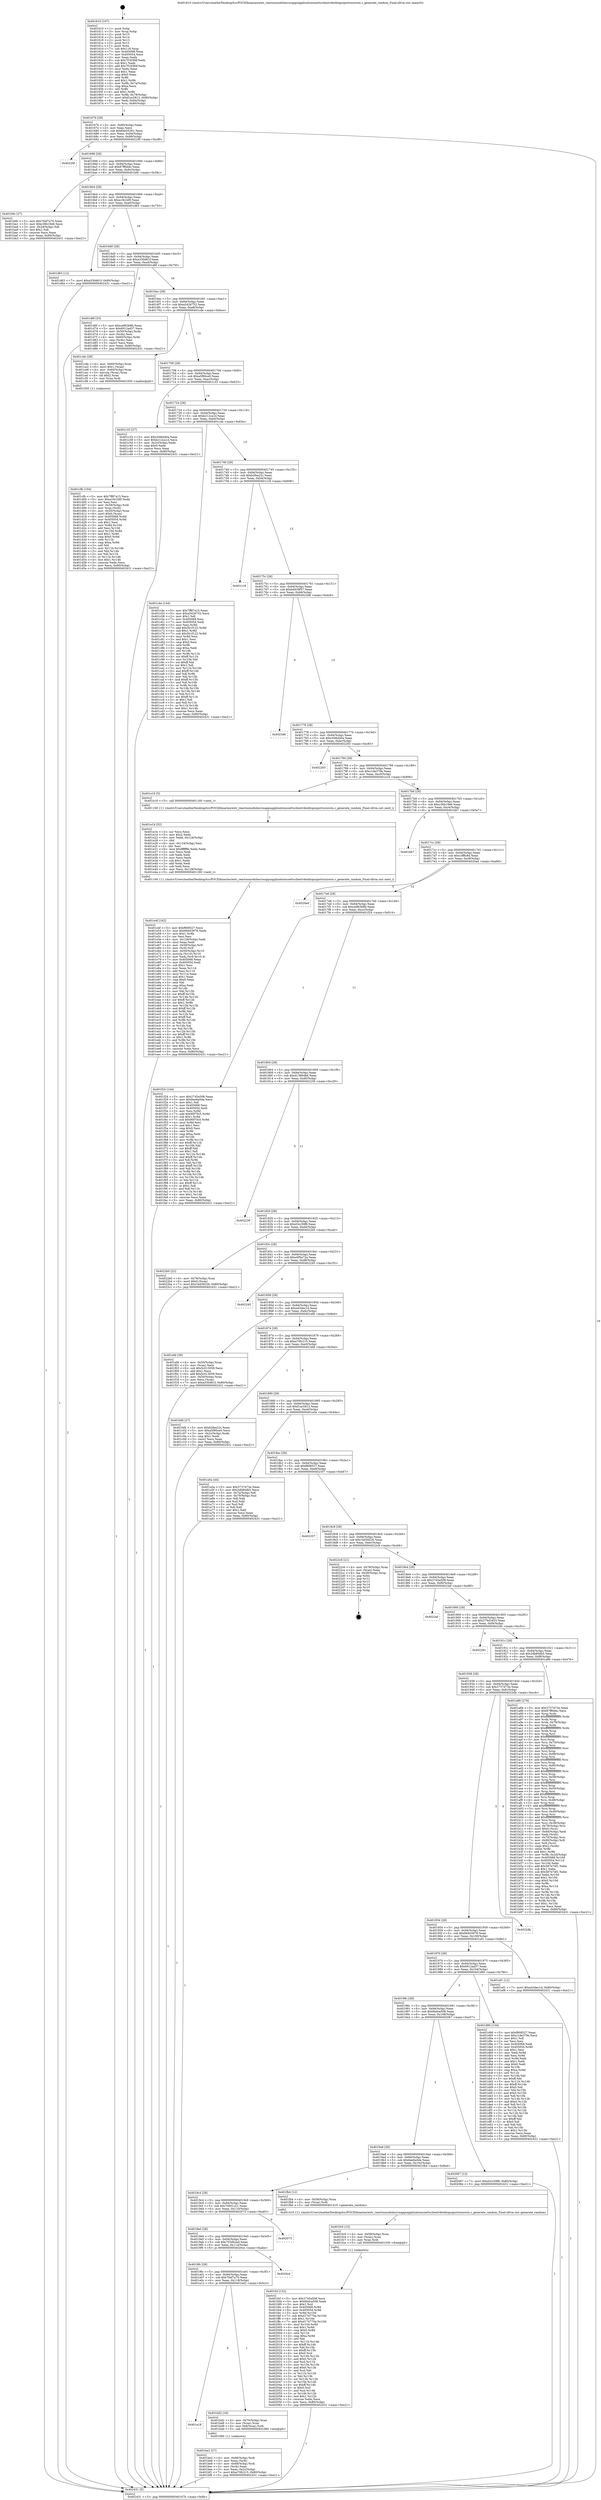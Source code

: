 digraph "0x401610" {
  label = "0x401610 (/mnt/c/Users/mathe/Desktop/tcc/POCII/binaries/extr_reactosmodulesrosappsapplicationsnettsclientrdesktopuiportsxxxwin.c_generate_random_Final-ollvm.out::main(0))"
  labelloc = "t"
  node[shape=record]

  Entry [label="",width=0.3,height=0.3,shape=circle,fillcolor=black,style=filled]
  "0x40167b" [label="{
     0x40167b [29]\l
     | [instrs]\l
     &nbsp;&nbsp;0x40167b \<+3\>: mov -0x80(%rbp),%eax\l
     &nbsp;&nbsp;0x40167e \<+2\>: mov %eax,%ecx\l
     &nbsp;&nbsp;0x401680 \<+6\>: sub $0x84e55261,%ecx\l
     &nbsp;&nbsp;0x401686 \<+6\>: mov %eax,-0x94(%rbp)\l
     &nbsp;&nbsp;0x40168c \<+6\>: mov %ecx,-0x98(%rbp)\l
     &nbsp;&nbsp;0x401692 \<+6\>: je 000000000040229f \<main+0xc8f\>\l
  }"]
  "0x40229f" [label="{
     0x40229f\l
  }", style=dashed]
  "0x401698" [label="{
     0x401698 [28]\l
     | [instrs]\l
     &nbsp;&nbsp;0x401698 \<+5\>: jmp 000000000040169d \<main+0x8d\>\l
     &nbsp;&nbsp;0x40169d \<+6\>: mov -0x94(%rbp),%eax\l
     &nbsp;&nbsp;0x4016a3 \<+5\>: sub $0x87ff0ddc,%eax\l
     &nbsp;&nbsp;0x4016a8 \<+6\>: mov %eax,-0x9c(%rbp)\l
     &nbsp;&nbsp;0x4016ae \<+6\>: je 0000000000401b9c \<main+0x58c\>\l
  }"]
  Exit [label="",width=0.3,height=0.3,shape=circle,fillcolor=black,style=filled,peripheries=2]
  "0x401b9c" [label="{
     0x401b9c [27]\l
     | [instrs]\l
     &nbsp;&nbsp;0x401b9c \<+5\>: mov $0x70ef7a70,%eax\l
     &nbsp;&nbsp;0x401ba1 \<+5\>: mov $0xc36b19e6,%ecx\l
     &nbsp;&nbsp;0x401ba6 \<+3\>: mov -0x2d(%rbp),%dl\l
     &nbsp;&nbsp;0x401ba9 \<+3\>: test $0x1,%dl\l
     &nbsp;&nbsp;0x401bac \<+3\>: cmovne %ecx,%eax\l
     &nbsp;&nbsp;0x401baf \<+3\>: mov %eax,-0x80(%rbp)\l
     &nbsp;&nbsp;0x401bb2 \<+5\>: jmp 0000000000402431 \<main+0xe21\>\l
  }"]
  "0x4016b4" [label="{
     0x4016b4 [28]\l
     | [instrs]\l
     &nbsp;&nbsp;0x4016b4 \<+5\>: jmp 00000000004016b9 \<main+0xa9\>\l
     &nbsp;&nbsp;0x4016b9 \<+6\>: mov -0x94(%rbp),%eax\l
     &nbsp;&nbsp;0x4016bf \<+5\>: sub $0xa1fe1bf0,%eax\l
     &nbsp;&nbsp;0x4016c4 \<+6\>: mov %eax,-0xa0(%rbp)\l
     &nbsp;&nbsp;0x4016ca \<+6\>: je 0000000000401d63 \<main+0x753\>\l
  }"]
  "0x401fcf" [label="{
     0x401fcf [152]\l
     | [instrs]\l
     &nbsp;&nbsp;0x401fcf \<+5\>: mov $0x2745a508,%ecx\l
     &nbsp;&nbsp;0x401fd4 \<+5\>: mov $0x6bdca508,%edx\l
     &nbsp;&nbsp;0x401fd9 \<+3\>: mov $0x1,%sil\l
     &nbsp;&nbsp;0x401fdc \<+8\>: mov 0x405068,%r8d\l
     &nbsp;&nbsp;0x401fe4 \<+8\>: mov 0x405054,%r9d\l
     &nbsp;&nbsp;0x401fec \<+3\>: mov %r8d,%r10d\l
     &nbsp;&nbsp;0x401fef \<+7\>: sub $0xd174770a,%r10d\l
     &nbsp;&nbsp;0x401ff6 \<+4\>: sub $0x1,%r10d\l
     &nbsp;&nbsp;0x401ffa \<+7\>: add $0xd174770a,%r10d\l
     &nbsp;&nbsp;0x402001 \<+4\>: imul %r10d,%r8d\l
     &nbsp;&nbsp;0x402005 \<+4\>: and $0x1,%r8d\l
     &nbsp;&nbsp;0x402009 \<+4\>: cmp $0x0,%r8d\l
     &nbsp;&nbsp;0x40200d \<+4\>: sete %r11b\l
     &nbsp;&nbsp;0x402011 \<+4\>: cmp $0xa,%r9d\l
     &nbsp;&nbsp;0x402015 \<+3\>: setl %bl\l
     &nbsp;&nbsp;0x402018 \<+3\>: mov %r11b,%r14b\l
     &nbsp;&nbsp;0x40201b \<+4\>: xor $0xff,%r14b\l
     &nbsp;&nbsp;0x40201f \<+3\>: mov %bl,%r15b\l
     &nbsp;&nbsp;0x402022 \<+4\>: xor $0xff,%r15b\l
     &nbsp;&nbsp;0x402026 \<+4\>: xor $0x0,%sil\l
     &nbsp;&nbsp;0x40202a \<+3\>: mov %r14b,%r12b\l
     &nbsp;&nbsp;0x40202d \<+4\>: and $0x0,%r12b\l
     &nbsp;&nbsp;0x402031 \<+3\>: and %sil,%r11b\l
     &nbsp;&nbsp;0x402034 \<+3\>: mov %r15b,%r13b\l
     &nbsp;&nbsp;0x402037 \<+4\>: and $0x0,%r13b\l
     &nbsp;&nbsp;0x40203b \<+3\>: and %sil,%bl\l
     &nbsp;&nbsp;0x40203e \<+3\>: or %r11b,%r12b\l
     &nbsp;&nbsp;0x402041 \<+3\>: or %bl,%r13b\l
     &nbsp;&nbsp;0x402044 \<+3\>: xor %r13b,%r12b\l
     &nbsp;&nbsp;0x402047 \<+3\>: or %r15b,%r14b\l
     &nbsp;&nbsp;0x40204a \<+4\>: xor $0xff,%r14b\l
     &nbsp;&nbsp;0x40204e \<+4\>: or $0x0,%sil\l
     &nbsp;&nbsp;0x402052 \<+3\>: and %sil,%r14b\l
     &nbsp;&nbsp;0x402055 \<+3\>: or %r14b,%r12b\l
     &nbsp;&nbsp;0x402058 \<+4\>: test $0x1,%r12b\l
     &nbsp;&nbsp;0x40205c \<+3\>: cmovne %edx,%ecx\l
     &nbsp;&nbsp;0x40205f \<+3\>: mov %ecx,-0x80(%rbp)\l
     &nbsp;&nbsp;0x402062 \<+5\>: jmp 0000000000402431 \<main+0xe21\>\l
  }"]
  "0x401d63" [label="{
     0x401d63 [12]\l
     | [instrs]\l
     &nbsp;&nbsp;0x401d63 \<+7\>: movl $0xa330d61f,-0x80(%rbp)\l
     &nbsp;&nbsp;0x401d6a \<+5\>: jmp 0000000000402431 \<main+0xe21\>\l
  }"]
  "0x4016d0" [label="{
     0x4016d0 [28]\l
     | [instrs]\l
     &nbsp;&nbsp;0x4016d0 \<+5\>: jmp 00000000004016d5 \<main+0xc5\>\l
     &nbsp;&nbsp;0x4016d5 \<+6\>: mov -0x94(%rbp),%eax\l
     &nbsp;&nbsp;0x4016db \<+5\>: sub $0xa330d61f,%eax\l
     &nbsp;&nbsp;0x4016e0 \<+6\>: mov %eax,-0xa4(%rbp)\l
     &nbsp;&nbsp;0x4016e6 \<+6\>: je 0000000000401d6f \<main+0x75f\>\l
  }"]
  "0x401fc0" [label="{
     0x401fc0 [15]\l
     | [instrs]\l
     &nbsp;&nbsp;0x401fc0 \<+4\>: mov -0x58(%rbp),%rax\l
     &nbsp;&nbsp;0x401fc4 \<+3\>: mov (%rax),%rax\l
     &nbsp;&nbsp;0x401fc7 \<+3\>: mov %rax,%rdi\l
     &nbsp;&nbsp;0x401fca \<+5\>: call 0000000000401030 \<free@plt\>\l
     | [calls]\l
     &nbsp;&nbsp;0x401030 \{1\} (unknown)\l
  }"]
  "0x401d6f" [label="{
     0x401d6f [33]\l
     | [instrs]\l
     &nbsp;&nbsp;0x401d6f \<+5\>: mov $0xce863b8b,%eax\l
     &nbsp;&nbsp;0x401d74 \<+5\>: mov $0x6912ad37,%ecx\l
     &nbsp;&nbsp;0x401d79 \<+4\>: mov -0x50(%rbp),%rdx\l
     &nbsp;&nbsp;0x401d7d \<+2\>: mov (%rdx),%esi\l
     &nbsp;&nbsp;0x401d7f \<+4\>: mov -0x60(%rbp),%rdx\l
     &nbsp;&nbsp;0x401d83 \<+2\>: cmp (%rdx),%esi\l
     &nbsp;&nbsp;0x401d85 \<+3\>: cmovl %ecx,%eax\l
     &nbsp;&nbsp;0x401d88 \<+3\>: mov %eax,-0x80(%rbp)\l
     &nbsp;&nbsp;0x401d8b \<+5\>: jmp 0000000000402431 \<main+0xe21\>\l
  }"]
  "0x4016ec" [label="{
     0x4016ec [28]\l
     | [instrs]\l
     &nbsp;&nbsp;0x4016ec \<+5\>: jmp 00000000004016f1 \<main+0xe1\>\l
     &nbsp;&nbsp;0x4016f1 \<+6\>: mov -0x94(%rbp),%eax\l
     &nbsp;&nbsp;0x4016f7 \<+5\>: sub $0xa5426752,%eax\l
     &nbsp;&nbsp;0x4016fc \<+6\>: mov %eax,-0xa8(%rbp)\l
     &nbsp;&nbsp;0x401702 \<+6\>: je 0000000000401cde \<main+0x6ce\>\l
  }"]
  "0x401e4f" [label="{
     0x401e4f [162]\l
     | [instrs]\l
     &nbsp;&nbsp;0x401e4f \<+5\>: mov $0xf808527,%ecx\l
     &nbsp;&nbsp;0x401e54 \<+5\>: mov $0x68403978,%edx\l
     &nbsp;&nbsp;0x401e59 \<+3\>: mov $0x1,%r8b\l
     &nbsp;&nbsp;0x401e5c \<+2\>: xor %esi,%esi\l
     &nbsp;&nbsp;0x401e5e \<+6\>: mov -0x128(%rbp),%edi\l
     &nbsp;&nbsp;0x401e64 \<+3\>: imul %eax,%edi\l
     &nbsp;&nbsp;0x401e67 \<+4\>: mov -0x58(%rbp),%r9\l
     &nbsp;&nbsp;0x401e6b \<+3\>: mov (%r9),%r9\l
     &nbsp;&nbsp;0x401e6e \<+4\>: mov -0x50(%rbp),%r10\l
     &nbsp;&nbsp;0x401e72 \<+3\>: movslq (%r10),%r10\l
     &nbsp;&nbsp;0x401e75 \<+4\>: mov %edi,(%r9,%r10,4)\l
     &nbsp;&nbsp;0x401e79 \<+7\>: mov 0x405068,%eax\l
     &nbsp;&nbsp;0x401e80 \<+7\>: mov 0x405054,%edi\l
     &nbsp;&nbsp;0x401e87 \<+3\>: sub $0x1,%esi\l
     &nbsp;&nbsp;0x401e8a \<+3\>: mov %eax,%r11d\l
     &nbsp;&nbsp;0x401e8d \<+3\>: add %esi,%r11d\l
     &nbsp;&nbsp;0x401e90 \<+4\>: imul %r11d,%eax\l
     &nbsp;&nbsp;0x401e94 \<+3\>: and $0x1,%eax\l
     &nbsp;&nbsp;0x401e97 \<+3\>: cmp $0x0,%eax\l
     &nbsp;&nbsp;0x401e9a \<+3\>: sete %bl\l
     &nbsp;&nbsp;0x401e9d \<+3\>: cmp $0xa,%edi\l
     &nbsp;&nbsp;0x401ea0 \<+4\>: setl %r14b\l
     &nbsp;&nbsp;0x401ea4 \<+3\>: mov %bl,%r15b\l
     &nbsp;&nbsp;0x401ea7 \<+4\>: xor $0xff,%r15b\l
     &nbsp;&nbsp;0x401eab \<+3\>: mov %r14b,%r12b\l
     &nbsp;&nbsp;0x401eae \<+4\>: xor $0xff,%r12b\l
     &nbsp;&nbsp;0x401eb2 \<+4\>: xor $0x1,%r8b\l
     &nbsp;&nbsp;0x401eb6 \<+3\>: mov %r15b,%r13b\l
     &nbsp;&nbsp;0x401eb9 \<+4\>: and $0xff,%r13b\l
     &nbsp;&nbsp;0x401ebd \<+3\>: and %r8b,%bl\l
     &nbsp;&nbsp;0x401ec0 \<+3\>: mov %r12b,%al\l
     &nbsp;&nbsp;0x401ec3 \<+2\>: and $0xff,%al\l
     &nbsp;&nbsp;0x401ec5 \<+3\>: and %r8b,%r14b\l
     &nbsp;&nbsp;0x401ec8 \<+3\>: or %bl,%r13b\l
     &nbsp;&nbsp;0x401ecb \<+3\>: or %r14b,%al\l
     &nbsp;&nbsp;0x401ece \<+3\>: xor %al,%r13b\l
     &nbsp;&nbsp;0x401ed1 \<+3\>: or %r12b,%r15b\l
     &nbsp;&nbsp;0x401ed4 \<+4\>: xor $0xff,%r15b\l
     &nbsp;&nbsp;0x401ed8 \<+4\>: or $0x1,%r8b\l
     &nbsp;&nbsp;0x401edc \<+3\>: and %r8b,%r15b\l
     &nbsp;&nbsp;0x401edf \<+3\>: or %r15b,%r13b\l
     &nbsp;&nbsp;0x401ee2 \<+4\>: test $0x1,%r13b\l
     &nbsp;&nbsp;0x401ee6 \<+3\>: cmovne %edx,%ecx\l
     &nbsp;&nbsp;0x401ee9 \<+3\>: mov %ecx,-0x80(%rbp)\l
     &nbsp;&nbsp;0x401eec \<+5\>: jmp 0000000000402431 \<main+0xe21\>\l
  }"]
  "0x401cde" [label="{
     0x401cde [29]\l
     | [instrs]\l
     &nbsp;&nbsp;0x401cde \<+4\>: mov -0x60(%rbp),%rax\l
     &nbsp;&nbsp;0x401ce2 \<+6\>: movl $0x1,(%rax)\l
     &nbsp;&nbsp;0x401ce8 \<+4\>: mov -0x60(%rbp),%rax\l
     &nbsp;&nbsp;0x401cec \<+3\>: movslq (%rax),%rax\l
     &nbsp;&nbsp;0x401cef \<+4\>: shl $0x2,%rax\l
     &nbsp;&nbsp;0x401cf3 \<+3\>: mov %rax,%rdi\l
     &nbsp;&nbsp;0x401cf6 \<+5\>: call 0000000000401050 \<malloc@plt\>\l
     | [calls]\l
     &nbsp;&nbsp;0x401050 \{1\} (unknown)\l
  }"]
  "0x401708" [label="{
     0x401708 [28]\l
     | [instrs]\l
     &nbsp;&nbsp;0x401708 \<+5\>: jmp 000000000040170d \<main+0xfd\>\l
     &nbsp;&nbsp;0x40170d \<+6\>: mov -0x94(%rbp),%eax\l
     &nbsp;&nbsp;0x401713 \<+5\>: sub $0xa5f90ce0,%eax\l
     &nbsp;&nbsp;0x401718 \<+6\>: mov %eax,-0xac(%rbp)\l
     &nbsp;&nbsp;0x40171e \<+6\>: je 0000000000401c33 \<main+0x623\>\l
  }"]
  "0x401e1b" [label="{
     0x401e1b [52]\l
     | [instrs]\l
     &nbsp;&nbsp;0x401e1b \<+2\>: xor %ecx,%ecx\l
     &nbsp;&nbsp;0x401e1d \<+5\>: mov $0x2,%edx\l
     &nbsp;&nbsp;0x401e22 \<+6\>: mov %edx,-0x124(%rbp)\l
     &nbsp;&nbsp;0x401e28 \<+1\>: cltd\l
     &nbsp;&nbsp;0x401e29 \<+6\>: mov -0x124(%rbp),%esi\l
     &nbsp;&nbsp;0x401e2f \<+2\>: idiv %esi\l
     &nbsp;&nbsp;0x401e31 \<+6\>: imul $0xfffffffe,%edx,%edx\l
     &nbsp;&nbsp;0x401e37 \<+2\>: mov %ecx,%edi\l
     &nbsp;&nbsp;0x401e39 \<+2\>: sub %edx,%edi\l
     &nbsp;&nbsp;0x401e3b \<+2\>: mov %ecx,%edx\l
     &nbsp;&nbsp;0x401e3d \<+3\>: sub $0x1,%edx\l
     &nbsp;&nbsp;0x401e40 \<+2\>: add %edx,%edi\l
     &nbsp;&nbsp;0x401e42 \<+2\>: sub %edi,%ecx\l
     &nbsp;&nbsp;0x401e44 \<+6\>: mov %ecx,-0x128(%rbp)\l
     &nbsp;&nbsp;0x401e4a \<+5\>: call 0000000000401160 \<next_i\>\l
     | [calls]\l
     &nbsp;&nbsp;0x401160 \{1\} (/mnt/c/Users/mathe/Desktop/tcc/POCII/binaries/extr_reactosmodulesrosappsapplicationsnettsclientrdesktopuiportsxxxwin.c_generate_random_Final-ollvm.out::next_i)\l
  }"]
  "0x401c33" [label="{
     0x401c33 [27]\l
     | [instrs]\l
     &nbsp;&nbsp;0x401c33 \<+5\>: mov $0xc046d40a,%eax\l
     &nbsp;&nbsp;0x401c38 \<+5\>: mov $0xb212ca1d,%ecx\l
     &nbsp;&nbsp;0x401c3d \<+3\>: mov -0x2c(%rbp),%edx\l
     &nbsp;&nbsp;0x401c40 \<+3\>: cmp $0x0,%edx\l
     &nbsp;&nbsp;0x401c43 \<+3\>: cmove %ecx,%eax\l
     &nbsp;&nbsp;0x401c46 \<+3\>: mov %eax,-0x80(%rbp)\l
     &nbsp;&nbsp;0x401c49 \<+5\>: jmp 0000000000402431 \<main+0xe21\>\l
  }"]
  "0x401724" [label="{
     0x401724 [28]\l
     | [instrs]\l
     &nbsp;&nbsp;0x401724 \<+5\>: jmp 0000000000401729 \<main+0x119\>\l
     &nbsp;&nbsp;0x401729 \<+6\>: mov -0x94(%rbp),%eax\l
     &nbsp;&nbsp;0x40172f \<+5\>: sub $0xb212ca1d,%eax\l
     &nbsp;&nbsp;0x401734 \<+6\>: mov %eax,-0xb0(%rbp)\l
     &nbsp;&nbsp;0x40173a \<+6\>: je 0000000000401c4e \<main+0x63e\>\l
  }"]
  "0x401cfb" [label="{
     0x401cfb [104]\l
     | [instrs]\l
     &nbsp;&nbsp;0x401cfb \<+5\>: mov $0x7ff87a15,%ecx\l
     &nbsp;&nbsp;0x401d00 \<+5\>: mov $0xa1fe1bf0,%edx\l
     &nbsp;&nbsp;0x401d05 \<+2\>: xor %esi,%esi\l
     &nbsp;&nbsp;0x401d07 \<+4\>: mov -0x58(%rbp),%rdi\l
     &nbsp;&nbsp;0x401d0b \<+3\>: mov %rax,(%rdi)\l
     &nbsp;&nbsp;0x401d0e \<+4\>: mov -0x50(%rbp),%rax\l
     &nbsp;&nbsp;0x401d12 \<+6\>: movl $0x0,(%rax)\l
     &nbsp;&nbsp;0x401d18 \<+8\>: mov 0x405068,%r8d\l
     &nbsp;&nbsp;0x401d20 \<+8\>: mov 0x405054,%r9d\l
     &nbsp;&nbsp;0x401d28 \<+3\>: sub $0x1,%esi\l
     &nbsp;&nbsp;0x401d2b \<+3\>: mov %r8d,%r10d\l
     &nbsp;&nbsp;0x401d2e \<+3\>: add %esi,%r10d\l
     &nbsp;&nbsp;0x401d31 \<+4\>: imul %r10d,%r8d\l
     &nbsp;&nbsp;0x401d35 \<+4\>: and $0x1,%r8d\l
     &nbsp;&nbsp;0x401d39 \<+4\>: cmp $0x0,%r8d\l
     &nbsp;&nbsp;0x401d3d \<+4\>: sete %r11b\l
     &nbsp;&nbsp;0x401d41 \<+4\>: cmp $0xa,%r9d\l
     &nbsp;&nbsp;0x401d45 \<+3\>: setl %bl\l
     &nbsp;&nbsp;0x401d48 \<+3\>: mov %r11b,%r14b\l
     &nbsp;&nbsp;0x401d4b \<+3\>: and %bl,%r14b\l
     &nbsp;&nbsp;0x401d4e \<+3\>: xor %bl,%r11b\l
     &nbsp;&nbsp;0x401d51 \<+3\>: or %r11b,%r14b\l
     &nbsp;&nbsp;0x401d54 \<+4\>: test $0x1,%r14b\l
     &nbsp;&nbsp;0x401d58 \<+3\>: cmovne %edx,%ecx\l
     &nbsp;&nbsp;0x401d5b \<+3\>: mov %ecx,-0x80(%rbp)\l
     &nbsp;&nbsp;0x401d5e \<+5\>: jmp 0000000000402431 \<main+0xe21\>\l
  }"]
  "0x401c4e" [label="{
     0x401c4e [144]\l
     | [instrs]\l
     &nbsp;&nbsp;0x401c4e \<+5\>: mov $0x7ff87a15,%eax\l
     &nbsp;&nbsp;0x401c53 \<+5\>: mov $0xa5426752,%ecx\l
     &nbsp;&nbsp;0x401c58 \<+2\>: mov $0x1,%dl\l
     &nbsp;&nbsp;0x401c5a \<+7\>: mov 0x405068,%esi\l
     &nbsp;&nbsp;0x401c61 \<+7\>: mov 0x405054,%edi\l
     &nbsp;&nbsp;0x401c68 \<+3\>: mov %esi,%r8d\l
     &nbsp;&nbsp;0x401c6b \<+7\>: add $0x5b1f122,%r8d\l
     &nbsp;&nbsp;0x401c72 \<+4\>: sub $0x1,%r8d\l
     &nbsp;&nbsp;0x401c76 \<+7\>: sub $0x5b1f122,%r8d\l
     &nbsp;&nbsp;0x401c7d \<+4\>: imul %r8d,%esi\l
     &nbsp;&nbsp;0x401c81 \<+3\>: and $0x1,%esi\l
     &nbsp;&nbsp;0x401c84 \<+3\>: cmp $0x0,%esi\l
     &nbsp;&nbsp;0x401c87 \<+4\>: sete %r9b\l
     &nbsp;&nbsp;0x401c8b \<+3\>: cmp $0xa,%edi\l
     &nbsp;&nbsp;0x401c8e \<+4\>: setl %r10b\l
     &nbsp;&nbsp;0x401c92 \<+3\>: mov %r9b,%r11b\l
     &nbsp;&nbsp;0x401c95 \<+4\>: xor $0xff,%r11b\l
     &nbsp;&nbsp;0x401c99 \<+3\>: mov %r10b,%bl\l
     &nbsp;&nbsp;0x401c9c \<+3\>: xor $0xff,%bl\l
     &nbsp;&nbsp;0x401c9f \<+3\>: xor $0x1,%dl\l
     &nbsp;&nbsp;0x401ca2 \<+3\>: mov %r11b,%r14b\l
     &nbsp;&nbsp;0x401ca5 \<+4\>: and $0xff,%r14b\l
     &nbsp;&nbsp;0x401ca9 \<+3\>: and %dl,%r9b\l
     &nbsp;&nbsp;0x401cac \<+3\>: mov %bl,%r15b\l
     &nbsp;&nbsp;0x401caf \<+4\>: and $0xff,%r15b\l
     &nbsp;&nbsp;0x401cb3 \<+3\>: and %dl,%r10b\l
     &nbsp;&nbsp;0x401cb6 \<+3\>: or %r9b,%r14b\l
     &nbsp;&nbsp;0x401cb9 \<+3\>: or %r10b,%r15b\l
     &nbsp;&nbsp;0x401cbc \<+3\>: xor %r15b,%r14b\l
     &nbsp;&nbsp;0x401cbf \<+3\>: or %bl,%r11b\l
     &nbsp;&nbsp;0x401cc2 \<+4\>: xor $0xff,%r11b\l
     &nbsp;&nbsp;0x401cc6 \<+3\>: or $0x1,%dl\l
     &nbsp;&nbsp;0x401cc9 \<+3\>: and %dl,%r11b\l
     &nbsp;&nbsp;0x401ccc \<+3\>: or %r11b,%r14b\l
     &nbsp;&nbsp;0x401ccf \<+4\>: test $0x1,%r14b\l
     &nbsp;&nbsp;0x401cd3 \<+3\>: cmovne %ecx,%eax\l
     &nbsp;&nbsp;0x401cd6 \<+3\>: mov %eax,-0x80(%rbp)\l
     &nbsp;&nbsp;0x401cd9 \<+5\>: jmp 0000000000402431 \<main+0xe21\>\l
  }"]
  "0x401740" [label="{
     0x401740 [28]\l
     | [instrs]\l
     &nbsp;&nbsp;0x401740 \<+5\>: jmp 0000000000401745 \<main+0x135\>\l
     &nbsp;&nbsp;0x401745 \<+6\>: mov -0x94(%rbp),%eax\l
     &nbsp;&nbsp;0x40174b \<+5\>: sub $0xb2fea22c,%eax\l
     &nbsp;&nbsp;0x401750 \<+6\>: mov %eax,-0xb4(%rbp)\l
     &nbsp;&nbsp;0x401756 \<+6\>: je 0000000000401c18 \<main+0x608\>\l
  }"]
  "0x401be2" [label="{
     0x401be2 [27]\l
     | [instrs]\l
     &nbsp;&nbsp;0x401be2 \<+4\>: mov -0x68(%rbp),%rdi\l
     &nbsp;&nbsp;0x401be6 \<+2\>: mov %eax,(%rdi)\l
     &nbsp;&nbsp;0x401be8 \<+4\>: mov -0x68(%rbp),%rdi\l
     &nbsp;&nbsp;0x401bec \<+2\>: mov (%rdi),%eax\l
     &nbsp;&nbsp;0x401bee \<+3\>: mov %eax,-0x2c(%rbp)\l
     &nbsp;&nbsp;0x401bf1 \<+7\>: movl $0xe70fc215,-0x80(%rbp)\l
     &nbsp;&nbsp;0x401bf8 \<+5\>: jmp 0000000000402431 \<main+0xe21\>\l
  }"]
  "0x401c18" [label="{
     0x401c18\l
  }", style=dashed]
  "0x40175c" [label="{
     0x40175c [28]\l
     | [instrs]\l
     &nbsp;&nbsp;0x40175c \<+5\>: jmp 0000000000401761 \<main+0x151\>\l
     &nbsp;&nbsp;0x401761 \<+6\>: mov -0x94(%rbp),%eax\l
     &nbsp;&nbsp;0x401767 \<+5\>: sub $0xbd439f57,%eax\l
     &nbsp;&nbsp;0x40176c \<+6\>: mov %eax,-0xb8(%rbp)\l
     &nbsp;&nbsp;0x401772 \<+6\>: je 00000000004023d6 \<main+0xdc6\>\l
  }"]
  "0x401a18" [label="{
     0x401a18\l
  }", style=dashed]
  "0x4023d6" [label="{
     0x4023d6\l
  }", style=dashed]
  "0x401778" [label="{
     0x401778 [28]\l
     | [instrs]\l
     &nbsp;&nbsp;0x401778 \<+5\>: jmp 000000000040177d \<main+0x16d\>\l
     &nbsp;&nbsp;0x40177d \<+6\>: mov -0x94(%rbp),%eax\l
     &nbsp;&nbsp;0x401783 \<+5\>: sub $0xc046d40a,%eax\l
     &nbsp;&nbsp;0x401788 \<+6\>: mov %eax,-0xbc(%rbp)\l
     &nbsp;&nbsp;0x40178e \<+6\>: je 0000000000402293 \<main+0xc83\>\l
  }"]
  "0x401bd2" [label="{
     0x401bd2 [16]\l
     | [instrs]\l
     &nbsp;&nbsp;0x401bd2 \<+4\>: mov -0x70(%rbp),%rax\l
     &nbsp;&nbsp;0x401bd6 \<+3\>: mov (%rax),%rax\l
     &nbsp;&nbsp;0x401bd9 \<+4\>: mov 0x8(%rax),%rdi\l
     &nbsp;&nbsp;0x401bdd \<+5\>: call 0000000000401060 \<atoi@plt\>\l
     | [calls]\l
     &nbsp;&nbsp;0x401060 \{1\} (unknown)\l
  }"]
  "0x402293" [label="{
     0x402293\l
  }", style=dashed]
  "0x401794" [label="{
     0x401794 [28]\l
     | [instrs]\l
     &nbsp;&nbsp;0x401794 \<+5\>: jmp 0000000000401799 \<main+0x189\>\l
     &nbsp;&nbsp;0x401799 \<+6\>: mov -0x94(%rbp),%eax\l
     &nbsp;&nbsp;0x40179f \<+5\>: sub $0xc1de379e,%eax\l
     &nbsp;&nbsp;0x4017a4 \<+6\>: mov %eax,-0xc0(%rbp)\l
     &nbsp;&nbsp;0x4017aa \<+6\>: je 0000000000401e16 \<main+0x806\>\l
  }"]
  "0x4019fc" [label="{
     0x4019fc [28]\l
     | [instrs]\l
     &nbsp;&nbsp;0x4019fc \<+5\>: jmp 0000000000401a01 \<main+0x3f1\>\l
     &nbsp;&nbsp;0x401a01 \<+6\>: mov -0x94(%rbp),%eax\l
     &nbsp;&nbsp;0x401a07 \<+5\>: sub $0x70ef7a70,%eax\l
     &nbsp;&nbsp;0x401a0c \<+6\>: mov %eax,-0x118(%rbp)\l
     &nbsp;&nbsp;0x401a12 \<+6\>: je 0000000000401bd2 \<main+0x5c2\>\l
  }"]
  "0x401e16" [label="{
     0x401e16 [5]\l
     | [instrs]\l
     &nbsp;&nbsp;0x401e16 \<+5\>: call 0000000000401160 \<next_i\>\l
     | [calls]\l
     &nbsp;&nbsp;0x401160 \{1\} (/mnt/c/Users/mathe/Desktop/tcc/POCII/binaries/extr_reactosmodulesrosappsapplicationsnettsclientrdesktopuiportsxxxwin.c_generate_random_Final-ollvm.out::next_i)\l
  }"]
  "0x4017b0" [label="{
     0x4017b0 [28]\l
     | [instrs]\l
     &nbsp;&nbsp;0x4017b0 \<+5\>: jmp 00000000004017b5 \<main+0x1a5\>\l
     &nbsp;&nbsp;0x4017b5 \<+6\>: mov -0x94(%rbp),%eax\l
     &nbsp;&nbsp;0x4017bb \<+5\>: sub $0xc36b19e6,%eax\l
     &nbsp;&nbsp;0x4017c0 \<+6\>: mov %eax,-0xc4(%rbp)\l
     &nbsp;&nbsp;0x4017c6 \<+6\>: je 0000000000401bb7 \<main+0x5a7\>\l
  }"]
  "0x4020ce" [label="{
     0x4020ce\l
  }", style=dashed]
  "0x401bb7" [label="{
     0x401bb7\l
  }", style=dashed]
  "0x4017cc" [label="{
     0x4017cc [28]\l
     | [instrs]\l
     &nbsp;&nbsp;0x4017cc \<+5\>: jmp 00000000004017d1 \<main+0x1c1\>\l
     &nbsp;&nbsp;0x4017d1 \<+6\>: mov -0x94(%rbp),%eax\l
     &nbsp;&nbsp;0x4017d7 \<+5\>: sub $0xc3fffc8d,%eax\l
     &nbsp;&nbsp;0x4017dc \<+6\>: mov %eax,-0xc8(%rbp)\l
     &nbsp;&nbsp;0x4017e2 \<+6\>: je 00000000004020ad \<main+0xa9d\>\l
  }"]
  "0x4019e0" [label="{
     0x4019e0 [28]\l
     | [instrs]\l
     &nbsp;&nbsp;0x4019e0 \<+5\>: jmp 00000000004019e5 \<main+0x3d5\>\l
     &nbsp;&nbsp;0x4019e5 \<+6\>: mov -0x94(%rbp),%eax\l
     &nbsp;&nbsp;0x4019eb \<+5\>: sub $0x703db2ad,%eax\l
     &nbsp;&nbsp;0x4019f0 \<+6\>: mov %eax,-0x114(%rbp)\l
     &nbsp;&nbsp;0x4019f6 \<+6\>: je 00000000004020ce \<main+0xabe\>\l
  }"]
  "0x4020ad" [label="{
     0x4020ad\l
  }", style=dashed]
  "0x4017e8" [label="{
     0x4017e8 [28]\l
     | [instrs]\l
     &nbsp;&nbsp;0x4017e8 \<+5\>: jmp 00000000004017ed \<main+0x1dd\>\l
     &nbsp;&nbsp;0x4017ed \<+6\>: mov -0x94(%rbp),%eax\l
     &nbsp;&nbsp;0x4017f3 \<+5\>: sub $0xce863b8b,%eax\l
     &nbsp;&nbsp;0x4017f8 \<+6\>: mov %eax,-0xcc(%rbp)\l
     &nbsp;&nbsp;0x4017fe \<+6\>: je 0000000000401f24 \<main+0x914\>\l
  }"]
  "0x402073" [label="{
     0x402073\l
  }", style=dashed]
  "0x401f24" [label="{
     0x401f24 [144]\l
     | [instrs]\l
     &nbsp;&nbsp;0x401f24 \<+5\>: mov $0x2745a508,%eax\l
     &nbsp;&nbsp;0x401f29 \<+5\>: mov $0x6ee6a0de,%ecx\l
     &nbsp;&nbsp;0x401f2e \<+2\>: mov $0x1,%dl\l
     &nbsp;&nbsp;0x401f30 \<+7\>: mov 0x405068,%esi\l
     &nbsp;&nbsp;0x401f37 \<+7\>: mov 0x405054,%edi\l
     &nbsp;&nbsp;0x401f3e \<+3\>: mov %esi,%r8d\l
     &nbsp;&nbsp;0x401f41 \<+7\>: add $0x90f70c5,%r8d\l
     &nbsp;&nbsp;0x401f48 \<+4\>: sub $0x1,%r8d\l
     &nbsp;&nbsp;0x401f4c \<+7\>: sub $0x90f70c5,%r8d\l
     &nbsp;&nbsp;0x401f53 \<+4\>: imul %r8d,%esi\l
     &nbsp;&nbsp;0x401f57 \<+3\>: and $0x1,%esi\l
     &nbsp;&nbsp;0x401f5a \<+3\>: cmp $0x0,%esi\l
     &nbsp;&nbsp;0x401f5d \<+4\>: sete %r9b\l
     &nbsp;&nbsp;0x401f61 \<+3\>: cmp $0xa,%edi\l
     &nbsp;&nbsp;0x401f64 \<+4\>: setl %r10b\l
     &nbsp;&nbsp;0x401f68 \<+3\>: mov %r9b,%r11b\l
     &nbsp;&nbsp;0x401f6b \<+4\>: xor $0xff,%r11b\l
     &nbsp;&nbsp;0x401f6f \<+3\>: mov %r10b,%bl\l
     &nbsp;&nbsp;0x401f72 \<+3\>: xor $0xff,%bl\l
     &nbsp;&nbsp;0x401f75 \<+3\>: xor $0x1,%dl\l
     &nbsp;&nbsp;0x401f78 \<+3\>: mov %r11b,%r14b\l
     &nbsp;&nbsp;0x401f7b \<+4\>: and $0xff,%r14b\l
     &nbsp;&nbsp;0x401f7f \<+3\>: and %dl,%r9b\l
     &nbsp;&nbsp;0x401f82 \<+3\>: mov %bl,%r15b\l
     &nbsp;&nbsp;0x401f85 \<+4\>: and $0xff,%r15b\l
     &nbsp;&nbsp;0x401f89 \<+3\>: and %dl,%r10b\l
     &nbsp;&nbsp;0x401f8c \<+3\>: or %r9b,%r14b\l
     &nbsp;&nbsp;0x401f8f \<+3\>: or %r10b,%r15b\l
     &nbsp;&nbsp;0x401f92 \<+3\>: xor %r15b,%r14b\l
     &nbsp;&nbsp;0x401f95 \<+3\>: or %bl,%r11b\l
     &nbsp;&nbsp;0x401f98 \<+4\>: xor $0xff,%r11b\l
     &nbsp;&nbsp;0x401f9c \<+3\>: or $0x1,%dl\l
     &nbsp;&nbsp;0x401f9f \<+3\>: and %dl,%r11b\l
     &nbsp;&nbsp;0x401fa2 \<+3\>: or %r11b,%r14b\l
     &nbsp;&nbsp;0x401fa5 \<+4\>: test $0x1,%r14b\l
     &nbsp;&nbsp;0x401fa9 \<+3\>: cmovne %ecx,%eax\l
     &nbsp;&nbsp;0x401fac \<+3\>: mov %eax,-0x80(%rbp)\l
     &nbsp;&nbsp;0x401faf \<+5\>: jmp 0000000000402431 \<main+0xe21\>\l
  }"]
  "0x401804" [label="{
     0x401804 [28]\l
     | [instrs]\l
     &nbsp;&nbsp;0x401804 \<+5\>: jmp 0000000000401809 \<main+0x1f9\>\l
     &nbsp;&nbsp;0x401809 \<+6\>: mov -0x94(%rbp),%eax\l
     &nbsp;&nbsp;0x40180f \<+5\>: sub $0xd138648d,%eax\l
     &nbsp;&nbsp;0x401814 \<+6\>: mov %eax,-0xd0(%rbp)\l
     &nbsp;&nbsp;0x40181a \<+6\>: je 0000000000402239 \<main+0xc29\>\l
  }"]
  "0x4019c4" [label="{
     0x4019c4 [28]\l
     | [instrs]\l
     &nbsp;&nbsp;0x4019c4 \<+5\>: jmp 00000000004019c9 \<main+0x3b9\>\l
     &nbsp;&nbsp;0x4019c9 \<+6\>: mov -0x94(%rbp),%eax\l
     &nbsp;&nbsp;0x4019cf \<+5\>: sub $0x70001c21,%eax\l
     &nbsp;&nbsp;0x4019d4 \<+6\>: mov %eax,-0x110(%rbp)\l
     &nbsp;&nbsp;0x4019da \<+6\>: je 0000000000402073 \<main+0xa63\>\l
  }"]
  "0x402239" [label="{
     0x402239\l
  }", style=dashed]
  "0x401820" [label="{
     0x401820 [28]\l
     | [instrs]\l
     &nbsp;&nbsp;0x401820 \<+5\>: jmp 0000000000401825 \<main+0x215\>\l
     &nbsp;&nbsp;0x401825 \<+6\>: mov -0x94(%rbp),%eax\l
     &nbsp;&nbsp;0x40182b \<+5\>: sub $0xd3cc59f8,%eax\l
     &nbsp;&nbsp;0x401830 \<+6\>: mov %eax,-0xd4(%rbp)\l
     &nbsp;&nbsp;0x401836 \<+6\>: je 00000000004022b0 \<main+0xca0\>\l
  }"]
  "0x401fb4" [label="{
     0x401fb4 [12]\l
     | [instrs]\l
     &nbsp;&nbsp;0x401fb4 \<+4\>: mov -0x58(%rbp),%rax\l
     &nbsp;&nbsp;0x401fb8 \<+3\>: mov (%rax),%rdi\l
     &nbsp;&nbsp;0x401fbb \<+5\>: call 0000000000401410 \<generate_random\>\l
     | [calls]\l
     &nbsp;&nbsp;0x401410 \{1\} (/mnt/c/Users/mathe/Desktop/tcc/POCII/binaries/extr_reactosmodulesrosappsapplicationsnettsclientrdesktopuiportsxxxwin.c_generate_random_Final-ollvm.out::generate_random)\l
  }"]
  "0x4022b0" [label="{
     0x4022b0 [22]\l
     | [instrs]\l
     &nbsp;&nbsp;0x4022b0 \<+4\>: mov -0x78(%rbp),%rax\l
     &nbsp;&nbsp;0x4022b4 \<+6\>: movl $0x0,(%rax)\l
     &nbsp;&nbsp;0x4022ba \<+7\>: movl $0x1bd39226,-0x80(%rbp)\l
     &nbsp;&nbsp;0x4022c1 \<+5\>: jmp 0000000000402431 \<main+0xe21\>\l
  }"]
  "0x40183c" [label="{
     0x40183c [28]\l
     | [instrs]\l
     &nbsp;&nbsp;0x40183c \<+5\>: jmp 0000000000401841 \<main+0x231\>\l
     &nbsp;&nbsp;0x401841 \<+6\>: mov -0x94(%rbp),%eax\l
     &nbsp;&nbsp;0x401847 \<+5\>: sub $0xe0f5a72a,%eax\l
     &nbsp;&nbsp;0x40184c \<+6\>: mov %eax,-0xd8(%rbp)\l
     &nbsp;&nbsp;0x401852 \<+6\>: je 0000000000402245 \<main+0xc35\>\l
  }"]
  "0x4019a8" [label="{
     0x4019a8 [28]\l
     | [instrs]\l
     &nbsp;&nbsp;0x4019a8 \<+5\>: jmp 00000000004019ad \<main+0x39d\>\l
     &nbsp;&nbsp;0x4019ad \<+6\>: mov -0x94(%rbp),%eax\l
     &nbsp;&nbsp;0x4019b3 \<+5\>: sub $0x6ee6a0de,%eax\l
     &nbsp;&nbsp;0x4019b8 \<+6\>: mov %eax,-0x10c(%rbp)\l
     &nbsp;&nbsp;0x4019be \<+6\>: je 0000000000401fb4 \<main+0x9a4\>\l
  }"]
  "0x402245" [label="{
     0x402245\l
  }", style=dashed]
  "0x401858" [label="{
     0x401858 [28]\l
     | [instrs]\l
     &nbsp;&nbsp;0x401858 \<+5\>: jmp 000000000040185d \<main+0x24d\>\l
     &nbsp;&nbsp;0x40185d \<+6\>: mov -0x94(%rbp),%eax\l
     &nbsp;&nbsp;0x401863 \<+5\>: sub $0xe43dec1d,%eax\l
     &nbsp;&nbsp;0x401868 \<+6\>: mov %eax,-0xdc(%rbp)\l
     &nbsp;&nbsp;0x40186e \<+6\>: je 0000000000401efd \<main+0x8ed\>\l
  }"]
  "0x402067" [label="{
     0x402067 [12]\l
     | [instrs]\l
     &nbsp;&nbsp;0x402067 \<+7\>: movl $0xd3cc59f8,-0x80(%rbp)\l
     &nbsp;&nbsp;0x40206e \<+5\>: jmp 0000000000402431 \<main+0xe21\>\l
  }"]
  "0x401efd" [label="{
     0x401efd [39]\l
     | [instrs]\l
     &nbsp;&nbsp;0x401efd \<+4\>: mov -0x50(%rbp),%rax\l
     &nbsp;&nbsp;0x401f01 \<+2\>: mov (%rax),%ecx\l
     &nbsp;&nbsp;0x401f03 \<+6\>: sub $0x5c013059,%ecx\l
     &nbsp;&nbsp;0x401f09 \<+3\>: add $0x1,%ecx\l
     &nbsp;&nbsp;0x401f0c \<+6\>: add $0x5c013059,%ecx\l
     &nbsp;&nbsp;0x401f12 \<+4\>: mov -0x50(%rbp),%rax\l
     &nbsp;&nbsp;0x401f16 \<+2\>: mov %ecx,(%rax)\l
     &nbsp;&nbsp;0x401f18 \<+7\>: movl $0xa330d61f,-0x80(%rbp)\l
     &nbsp;&nbsp;0x401f1f \<+5\>: jmp 0000000000402431 \<main+0xe21\>\l
  }"]
  "0x401874" [label="{
     0x401874 [28]\l
     | [instrs]\l
     &nbsp;&nbsp;0x401874 \<+5\>: jmp 0000000000401879 \<main+0x269\>\l
     &nbsp;&nbsp;0x401879 \<+6\>: mov -0x94(%rbp),%eax\l
     &nbsp;&nbsp;0x40187f \<+5\>: sub $0xe70fc215,%eax\l
     &nbsp;&nbsp;0x401884 \<+6\>: mov %eax,-0xe0(%rbp)\l
     &nbsp;&nbsp;0x40188a \<+6\>: je 0000000000401bfd \<main+0x5ed\>\l
  }"]
  "0x40198c" [label="{
     0x40198c [28]\l
     | [instrs]\l
     &nbsp;&nbsp;0x40198c \<+5\>: jmp 0000000000401991 \<main+0x381\>\l
     &nbsp;&nbsp;0x401991 \<+6\>: mov -0x94(%rbp),%eax\l
     &nbsp;&nbsp;0x401997 \<+5\>: sub $0x6bdca508,%eax\l
     &nbsp;&nbsp;0x40199c \<+6\>: mov %eax,-0x108(%rbp)\l
     &nbsp;&nbsp;0x4019a2 \<+6\>: je 0000000000402067 \<main+0xa57\>\l
  }"]
  "0x401bfd" [label="{
     0x401bfd [27]\l
     | [instrs]\l
     &nbsp;&nbsp;0x401bfd \<+5\>: mov $0xb2fea22c,%eax\l
     &nbsp;&nbsp;0x401c02 \<+5\>: mov $0xa5f90ce0,%ecx\l
     &nbsp;&nbsp;0x401c07 \<+3\>: mov -0x2c(%rbp),%edx\l
     &nbsp;&nbsp;0x401c0a \<+3\>: cmp $0x1,%edx\l
     &nbsp;&nbsp;0x401c0d \<+3\>: cmovl %ecx,%eax\l
     &nbsp;&nbsp;0x401c10 \<+3\>: mov %eax,-0x80(%rbp)\l
     &nbsp;&nbsp;0x401c13 \<+5\>: jmp 0000000000402431 \<main+0xe21\>\l
  }"]
  "0x401890" [label="{
     0x401890 [28]\l
     | [instrs]\l
     &nbsp;&nbsp;0x401890 \<+5\>: jmp 0000000000401895 \<main+0x285\>\l
     &nbsp;&nbsp;0x401895 \<+6\>: mov -0x94(%rbp),%eax\l
     &nbsp;&nbsp;0x40189b \<+5\>: sub $0xf1ac5812,%eax\l
     &nbsp;&nbsp;0x4018a0 \<+6\>: mov %eax,-0xe4(%rbp)\l
     &nbsp;&nbsp;0x4018a6 \<+6\>: je 0000000000401a5a \<main+0x44a\>\l
  }"]
  "0x401d90" [label="{
     0x401d90 [134]\l
     | [instrs]\l
     &nbsp;&nbsp;0x401d90 \<+5\>: mov $0xf808527,%eax\l
     &nbsp;&nbsp;0x401d95 \<+5\>: mov $0xc1de379e,%ecx\l
     &nbsp;&nbsp;0x401d9a \<+2\>: mov $0x1,%dl\l
     &nbsp;&nbsp;0x401d9c \<+2\>: xor %esi,%esi\l
     &nbsp;&nbsp;0x401d9e \<+7\>: mov 0x405068,%edi\l
     &nbsp;&nbsp;0x401da5 \<+8\>: mov 0x405054,%r8d\l
     &nbsp;&nbsp;0x401dad \<+3\>: sub $0x1,%esi\l
     &nbsp;&nbsp;0x401db0 \<+3\>: mov %edi,%r9d\l
     &nbsp;&nbsp;0x401db3 \<+3\>: add %esi,%r9d\l
     &nbsp;&nbsp;0x401db6 \<+4\>: imul %r9d,%edi\l
     &nbsp;&nbsp;0x401dba \<+3\>: and $0x1,%edi\l
     &nbsp;&nbsp;0x401dbd \<+3\>: cmp $0x0,%edi\l
     &nbsp;&nbsp;0x401dc0 \<+4\>: sete %r10b\l
     &nbsp;&nbsp;0x401dc4 \<+4\>: cmp $0xa,%r8d\l
     &nbsp;&nbsp;0x401dc8 \<+4\>: setl %r11b\l
     &nbsp;&nbsp;0x401dcc \<+3\>: mov %r10b,%bl\l
     &nbsp;&nbsp;0x401dcf \<+3\>: xor $0xff,%bl\l
     &nbsp;&nbsp;0x401dd2 \<+3\>: mov %r11b,%r14b\l
     &nbsp;&nbsp;0x401dd5 \<+4\>: xor $0xff,%r14b\l
     &nbsp;&nbsp;0x401dd9 \<+3\>: xor $0x0,%dl\l
     &nbsp;&nbsp;0x401ddc \<+3\>: mov %bl,%r15b\l
     &nbsp;&nbsp;0x401ddf \<+4\>: and $0x0,%r15b\l
     &nbsp;&nbsp;0x401de3 \<+3\>: and %dl,%r10b\l
     &nbsp;&nbsp;0x401de6 \<+3\>: mov %r14b,%r12b\l
     &nbsp;&nbsp;0x401de9 \<+4\>: and $0x0,%r12b\l
     &nbsp;&nbsp;0x401ded \<+3\>: and %dl,%r11b\l
     &nbsp;&nbsp;0x401df0 \<+3\>: or %r10b,%r15b\l
     &nbsp;&nbsp;0x401df3 \<+3\>: or %r11b,%r12b\l
     &nbsp;&nbsp;0x401df6 \<+3\>: xor %r12b,%r15b\l
     &nbsp;&nbsp;0x401df9 \<+3\>: or %r14b,%bl\l
     &nbsp;&nbsp;0x401dfc \<+3\>: xor $0xff,%bl\l
     &nbsp;&nbsp;0x401dff \<+3\>: or $0x0,%dl\l
     &nbsp;&nbsp;0x401e02 \<+2\>: and %dl,%bl\l
     &nbsp;&nbsp;0x401e04 \<+3\>: or %bl,%r15b\l
     &nbsp;&nbsp;0x401e07 \<+4\>: test $0x1,%r15b\l
     &nbsp;&nbsp;0x401e0b \<+3\>: cmovne %ecx,%eax\l
     &nbsp;&nbsp;0x401e0e \<+3\>: mov %eax,-0x80(%rbp)\l
     &nbsp;&nbsp;0x401e11 \<+5\>: jmp 0000000000402431 \<main+0xe21\>\l
  }"]
  "0x401a5a" [label="{
     0x401a5a [44]\l
     | [instrs]\l
     &nbsp;&nbsp;0x401a5a \<+5\>: mov $0x3737d73e,%eax\l
     &nbsp;&nbsp;0x401a5f \<+5\>: mov $0x2db80db5,%ecx\l
     &nbsp;&nbsp;0x401a64 \<+3\>: mov -0x7a(%rbp),%dl\l
     &nbsp;&nbsp;0x401a67 \<+4\>: mov -0x79(%rbp),%sil\l
     &nbsp;&nbsp;0x401a6b \<+3\>: mov %dl,%dil\l
     &nbsp;&nbsp;0x401a6e \<+3\>: and %sil,%dil\l
     &nbsp;&nbsp;0x401a71 \<+3\>: xor %sil,%dl\l
     &nbsp;&nbsp;0x401a74 \<+3\>: or %dl,%dil\l
     &nbsp;&nbsp;0x401a77 \<+4\>: test $0x1,%dil\l
     &nbsp;&nbsp;0x401a7b \<+3\>: cmovne %ecx,%eax\l
     &nbsp;&nbsp;0x401a7e \<+3\>: mov %eax,-0x80(%rbp)\l
     &nbsp;&nbsp;0x401a81 \<+5\>: jmp 0000000000402431 \<main+0xe21\>\l
  }"]
  "0x4018ac" [label="{
     0x4018ac [28]\l
     | [instrs]\l
     &nbsp;&nbsp;0x4018ac \<+5\>: jmp 00000000004018b1 \<main+0x2a1\>\l
     &nbsp;&nbsp;0x4018b1 \<+6\>: mov -0x94(%rbp),%eax\l
     &nbsp;&nbsp;0x4018b7 \<+5\>: sub $0xf808527,%eax\l
     &nbsp;&nbsp;0x4018bc \<+6\>: mov %eax,-0xe8(%rbp)\l
     &nbsp;&nbsp;0x4018c2 \<+6\>: je 0000000000402357 \<main+0xd47\>\l
  }"]
  "0x402431" [label="{
     0x402431 [5]\l
     | [instrs]\l
     &nbsp;&nbsp;0x402431 \<+5\>: jmp 000000000040167b \<main+0x6b\>\l
  }"]
  "0x401610" [label="{
     0x401610 [107]\l
     | [instrs]\l
     &nbsp;&nbsp;0x401610 \<+1\>: push %rbp\l
     &nbsp;&nbsp;0x401611 \<+3\>: mov %rsp,%rbp\l
     &nbsp;&nbsp;0x401614 \<+2\>: push %r15\l
     &nbsp;&nbsp;0x401616 \<+2\>: push %r14\l
     &nbsp;&nbsp;0x401618 \<+2\>: push %r13\l
     &nbsp;&nbsp;0x40161a \<+2\>: push %r12\l
     &nbsp;&nbsp;0x40161c \<+1\>: push %rbx\l
     &nbsp;&nbsp;0x40161d \<+7\>: sub $0x118,%rsp\l
     &nbsp;&nbsp;0x401624 \<+7\>: mov 0x405068,%eax\l
     &nbsp;&nbsp;0x40162b \<+7\>: mov 0x405054,%ecx\l
     &nbsp;&nbsp;0x401632 \<+2\>: mov %eax,%edx\l
     &nbsp;&nbsp;0x401634 \<+6\>: sub $0x7f183fdf,%edx\l
     &nbsp;&nbsp;0x40163a \<+3\>: sub $0x1,%edx\l
     &nbsp;&nbsp;0x40163d \<+6\>: add $0x7f183fdf,%edx\l
     &nbsp;&nbsp;0x401643 \<+3\>: imul %edx,%eax\l
     &nbsp;&nbsp;0x401646 \<+3\>: and $0x1,%eax\l
     &nbsp;&nbsp;0x401649 \<+3\>: cmp $0x0,%eax\l
     &nbsp;&nbsp;0x40164c \<+4\>: sete %r8b\l
     &nbsp;&nbsp;0x401650 \<+4\>: and $0x1,%r8b\l
     &nbsp;&nbsp;0x401654 \<+4\>: mov %r8b,-0x7a(%rbp)\l
     &nbsp;&nbsp;0x401658 \<+3\>: cmp $0xa,%ecx\l
     &nbsp;&nbsp;0x40165b \<+4\>: setl %r8b\l
     &nbsp;&nbsp;0x40165f \<+4\>: and $0x1,%r8b\l
     &nbsp;&nbsp;0x401663 \<+4\>: mov %r8b,-0x79(%rbp)\l
     &nbsp;&nbsp;0x401667 \<+7\>: movl $0xf1ac5812,-0x80(%rbp)\l
     &nbsp;&nbsp;0x40166e \<+6\>: mov %edi,-0x84(%rbp)\l
     &nbsp;&nbsp;0x401674 \<+7\>: mov %rsi,-0x90(%rbp)\l
  }"]
  "0x401970" [label="{
     0x401970 [28]\l
     | [instrs]\l
     &nbsp;&nbsp;0x401970 \<+5\>: jmp 0000000000401975 \<main+0x365\>\l
     &nbsp;&nbsp;0x401975 \<+6\>: mov -0x94(%rbp),%eax\l
     &nbsp;&nbsp;0x40197b \<+5\>: sub $0x6912ad37,%eax\l
     &nbsp;&nbsp;0x401980 \<+6\>: mov %eax,-0x104(%rbp)\l
     &nbsp;&nbsp;0x401986 \<+6\>: je 0000000000401d90 \<main+0x780\>\l
  }"]
  "0x402357" [label="{
     0x402357\l
  }", style=dashed]
  "0x4018c8" [label="{
     0x4018c8 [28]\l
     | [instrs]\l
     &nbsp;&nbsp;0x4018c8 \<+5\>: jmp 00000000004018cd \<main+0x2bd\>\l
     &nbsp;&nbsp;0x4018cd \<+6\>: mov -0x94(%rbp),%eax\l
     &nbsp;&nbsp;0x4018d3 \<+5\>: sub $0x1bd39226,%eax\l
     &nbsp;&nbsp;0x4018d8 \<+6\>: mov %eax,-0xec(%rbp)\l
     &nbsp;&nbsp;0x4018de \<+6\>: je 00000000004022c6 \<main+0xcb6\>\l
  }"]
  "0x401ef1" [label="{
     0x401ef1 [12]\l
     | [instrs]\l
     &nbsp;&nbsp;0x401ef1 \<+7\>: movl $0xe43dec1d,-0x80(%rbp)\l
     &nbsp;&nbsp;0x401ef8 \<+5\>: jmp 0000000000402431 \<main+0xe21\>\l
  }"]
  "0x4022c6" [label="{
     0x4022c6 [21]\l
     | [instrs]\l
     &nbsp;&nbsp;0x4022c6 \<+4\>: mov -0x78(%rbp),%rax\l
     &nbsp;&nbsp;0x4022ca \<+2\>: mov (%rax),%eax\l
     &nbsp;&nbsp;0x4022cc \<+4\>: lea -0x28(%rbp),%rsp\l
     &nbsp;&nbsp;0x4022d0 \<+1\>: pop %rbx\l
     &nbsp;&nbsp;0x4022d1 \<+2\>: pop %r12\l
     &nbsp;&nbsp;0x4022d3 \<+2\>: pop %r13\l
     &nbsp;&nbsp;0x4022d5 \<+2\>: pop %r14\l
     &nbsp;&nbsp;0x4022d7 \<+2\>: pop %r15\l
     &nbsp;&nbsp;0x4022d9 \<+1\>: pop %rbp\l
     &nbsp;&nbsp;0x4022da \<+1\>: ret\l
  }"]
  "0x4018e4" [label="{
     0x4018e4 [28]\l
     | [instrs]\l
     &nbsp;&nbsp;0x4018e4 \<+5\>: jmp 00000000004018e9 \<main+0x2d9\>\l
     &nbsp;&nbsp;0x4018e9 \<+6\>: mov -0x94(%rbp),%eax\l
     &nbsp;&nbsp;0x4018ef \<+5\>: sub $0x2745a508,%eax\l
     &nbsp;&nbsp;0x4018f4 \<+6\>: mov %eax,-0xf0(%rbp)\l
     &nbsp;&nbsp;0x4018fa \<+6\>: je 00000000004023af \<main+0xd9f\>\l
  }"]
  "0x401954" [label="{
     0x401954 [28]\l
     | [instrs]\l
     &nbsp;&nbsp;0x401954 \<+5\>: jmp 0000000000401959 \<main+0x349\>\l
     &nbsp;&nbsp;0x401959 \<+6\>: mov -0x94(%rbp),%eax\l
     &nbsp;&nbsp;0x40195f \<+5\>: sub $0x68403978,%eax\l
     &nbsp;&nbsp;0x401964 \<+6\>: mov %eax,-0x100(%rbp)\l
     &nbsp;&nbsp;0x40196a \<+6\>: je 0000000000401ef1 \<main+0x8e1\>\l
  }"]
  "0x4023af" [label="{
     0x4023af\l
  }", style=dashed]
  "0x401900" [label="{
     0x401900 [28]\l
     | [instrs]\l
     &nbsp;&nbsp;0x401900 \<+5\>: jmp 0000000000401905 \<main+0x2f5\>\l
     &nbsp;&nbsp;0x401905 \<+6\>: mov -0x94(%rbp),%eax\l
     &nbsp;&nbsp;0x40190b \<+5\>: sub $0x279d3453,%eax\l
     &nbsp;&nbsp;0x401910 \<+6\>: mov %eax,-0xf4(%rbp)\l
     &nbsp;&nbsp;0x401916 \<+6\>: je 000000000040226c \<main+0xc5c\>\l
  }"]
  "0x4022db" [label="{
     0x4022db\l
  }", style=dashed]
  "0x40226c" [label="{
     0x40226c\l
  }", style=dashed]
  "0x40191c" [label="{
     0x40191c [28]\l
     | [instrs]\l
     &nbsp;&nbsp;0x40191c \<+5\>: jmp 0000000000401921 \<main+0x311\>\l
     &nbsp;&nbsp;0x401921 \<+6\>: mov -0x94(%rbp),%eax\l
     &nbsp;&nbsp;0x401927 \<+5\>: sub $0x2db80db5,%eax\l
     &nbsp;&nbsp;0x40192c \<+6\>: mov %eax,-0xf8(%rbp)\l
     &nbsp;&nbsp;0x401932 \<+6\>: je 0000000000401a86 \<main+0x476\>\l
  }"]
  "0x401938" [label="{
     0x401938 [28]\l
     | [instrs]\l
     &nbsp;&nbsp;0x401938 \<+5\>: jmp 000000000040193d \<main+0x32d\>\l
     &nbsp;&nbsp;0x40193d \<+6\>: mov -0x94(%rbp),%eax\l
     &nbsp;&nbsp;0x401943 \<+5\>: sub $0x3737d73e,%eax\l
     &nbsp;&nbsp;0x401948 \<+6\>: mov %eax,-0xfc(%rbp)\l
     &nbsp;&nbsp;0x40194e \<+6\>: je 00000000004022db \<main+0xccb\>\l
  }"]
  "0x401a86" [label="{
     0x401a86 [278]\l
     | [instrs]\l
     &nbsp;&nbsp;0x401a86 \<+5\>: mov $0x3737d73e,%eax\l
     &nbsp;&nbsp;0x401a8b \<+5\>: mov $0x87ff0ddc,%ecx\l
     &nbsp;&nbsp;0x401a90 \<+3\>: mov %rsp,%rdx\l
     &nbsp;&nbsp;0x401a93 \<+4\>: add $0xfffffffffffffff0,%rdx\l
     &nbsp;&nbsp;0x401a97 \<+3\>: mov %rdx,%rsp\l
     &nbsp;&nbsp;0x401a9a \<+4\>: mov %rdx,-0x78(%rbp)\l
     &nbsp;&nbsp;0x401a9e \<+3\>: mov %rsp,%rdx\l
     &nbsp;&nbsp;0x401aa1 \<+4\>: add $0xfffffffffffffff0,%rdx\l
     &nbsp;&nbsp;0x401aa5 \<+3\>: mov %rdx,%rsp\l
     &nbsp;&nbsp;0x401aa8 \<+3\>: mov %rsp,%rsi\l
     &nbsp;&nbsp;0x401aab \<+4\>: add $0xfffffffffffffff0,%rsi\l
     &nbsp;&nbsp;0x401aaf \<+3\>: mov %rsi,%rsp\l
     &nbsp;&nbsp;0x401ab2 \<+4\>: mov %rsi,-0x70(%rbp)\l
     &nbsp;&nbsp;0x401ab6 \<+3\>: mov %rsp,%rsi\l
     &nbsp;&nbsp;0x401ab9 \<+4\>: add $0xfffffffffffffff0,%rsi\l
     &nbsp;&nbsp;0x401abd \<+3\>: mov %rsi,%rsp\l
     &nbsp;&nbsp;0x401ac0 \<+4\>: mov %rsi,-0x68(%rbp)\l
     &nbsp;&nbsp;0x401ac4 \<+3\>: mov %rsp,%rsi\l
     &nbsp;&nbsp;0x401ac7 \<+4\>: add $0xfffffffffffffff0,%rsi\l
     &nbsp;&nbsp;0x401acb \<+3\>: mov %rsi,%rsp\l
     &nbsp;&nbsp;0x401ace \<+4\>: mov %rsi,-0x60(%rbp)\l
     &nbsp;&nbsp;0x401ad2 \<+3\>: mov %rsp,%rsi\l
     &nbsp;&nbsp;0x401ad5 \<+4\>: add $0xfffffffffffffff0,%rsi\l
     &nbsp;&nbsp;0x401ad9 \<+3\>: mov %rsi,%rsp\l
     &nbsp;&nbsp;0x401adc \<+4\>: mov %rsi,-0x58(%rbp)\l
     &nbsp;&nbsp;0x401ae0 \<+3\>: mov %rsp,%rsi\l
     &nbsp;&nbsp;0x401ae3 \<+4\>: add $0xfffffffffffffff0,%rsi\l
     &nbsp;&nbsp;0x401ae7 \<+3\>: mov %rsi,%rsp\l
     &nbsp;&nbsp;0x401aea \<+4\>: mov %rsi,-0x50(%rbp)\l
     &nbsp;&nbsp;0x401aee \<+3\>: mov %rsp,%rsi\l
     &nbsp;&nbsp;0x401af1 \<+4\>: add $0xfffffffffffffff0,%rsi\l
     &nbsp;&nbsp;0x401af5 \<+3\>: mov %rsi,%rsp\l
     &nbsp;&nbsp;0x401af8 \<+4\>: mov %rsi,-0x48(%rbp)\l
     &nbsp;&nbsp;0x401afc \<+3\>: mov %rsp,%rsi\l
     &nbsp;&nbsp;0x401aff \<+4\>: add $0xfffffffffffffff0,%rsi\l
     &nbsp;&nbsp;0x401b03 \<+3\>: mov %rsi,%rsp\l
     &nbsp;&nbsp;0x401b06 \<+4\>: mov %rsi,-0x40(%rbp)\l
     &nbsp;&nbsp;0x401b0a \<+3\>: mov %rsp,%rsi\l
     &nbsp;&nbsp;0x401b0d \<+4\>: add $0xfffffffffffffff0,%rsi\l
     &nbsp;&nbsp;0x401b11 \<+3\>: mov %rsi,%rsp\l
     &nbsp;&nbsp;0x401b14 \<+4\>: mov %rsi,-0x38(%rbp)\l
     &nbsp;&nbsp;0x401b18 \<+4\>: mov -0x78(%rbp),%rsi\l
     &nbsp;&nbsp;0x401b1c \<+6\>: movl $0x0,(%rsi)\l
     &nbsp;&nbsp;0x401b22 \<+6\>: mov -0x84(%rbp),%edi\l
     &nbsp;&nbsp;0x401b28 \<+2\>: mov %edi,(%rdx)\l
     &nbsp;&nbsp;0x401b2a \<+4\>: mov -0x70(%rbp),%rsi\l
     &nbsp;&nbsp;0x401b2e \<+7\>: mov -0x90(%rbp),%r8\l
     &nbsp;&nbsp;0x401b35 \<+3\>: mov %r8,(%rsi)\l
     &nbsp;&nbsp;0x401b38 \<+3\>: cmpl $0x2,(%rdx)\l
     &nbsp;&nbsp;0x401b3b \<+4\>: setne %r9b\l
     &nbsp;&nbsp;0x401b3f \<+4\>: and $0x1,%r9b\l
     &nbsp;&nbsp;0x401b43 \<+4\>: mov %r9b,-0x2d(%rbp)\l
     &nbsp;&nbsp;0x401b47 \<+8\>: mov 0x405068,%r10d\l
     &nbsp;&nbsp;0x401b4f \<+8\>: mov 0x405054,%r11d\l
     &nbsp;&nbsp;0x401b57 \<+3\>: mov %r10d,%ebx\l
     &nbsp;&nbsp;0x401b5a \<+6\>: add $0x587e7df1,%ebx\l
     &nbsp;&nbsp;0x401b60 \<+3\>: sub $0x1,%ebx\l
     &nbsp;&nbsp;0x401b63 \<+6\>: sub $0x587e7df1,%ebx\l
     &nbsp;&nbsp;0x401b69 \<+4\>: imul %ebx,%r10d\l
     &nbsp;&nbsp;0x401b6d \<+4\>: and $0x1,%r10d\l
     &nbsp;&nbsp;0x401b71 \<+4\>: cmp $0x0,%r10d\l
     &nbsp;&nbsp;0x401b75 \<+4\>: sete %r9b\l
     &nbsp;&nbsp;0x401b79 \<+4\>: cmp $0xa,%r11d\l
     &nbsp;&nbsp;0x401b7d \<+4\>: setl %r14b\l
     &nbsp;&nbsp;0x401b81 \<+3\>: mov %r9b,%r15b\l
     &nbsp;&nbsp;0x401b84 \<+3\>: and %r14b,%r15b\l
     &nbsp;&nbsp;0x401b87 \<+3\>: xor %r14b,%r9b\l
     &nbsp;&nbsp;0x401b8a \<+3\>: or %r9b,%r15b\l
     &nbsp;&nbsp;0x401b8d \<+4\>: test $0x1,%r15b\l
     &nbsp;&nbsp;0x401b91 \<+3\>: cmovne %ecx,%eax\l
     &nbsp;&nbsp;0x401b94 \<+3\>: mov %eax,-0x80(%rbp)\l
     &nbsp;&nbsp;0x401b97 \<+5\>: jmp 0000000000402431 \<main+0xe21\>\l
  }"]
  Entry -> "0x401610" [label=" 1"]
  "0x40167b" -> "0x40229f" [label=" 0"]
  "0x40167b" -> "0x401698" [label=" 20"]
  "0x4022c6" -> Exit [label=" 1"]
  "0x401698" -> "0x401b9c" [label=" 1"]
  "0x401698" -> "0x4016b4" [label=" 19"]
  "0x4022b0" -> "0x402431" [label=" 1"]
  "0x4016b4" -> "0x401d63" [label=" 1"]
  "0x4016b4" -> "0x4016d0" [label=" 18"]
  "0x402067" -> "0x402431" [label=" 1"]
  "0x4016d0" -> "0x401d6f" [label=" 2"]
  "0x4016d0" -> "0x4016ec" [label=" 16"]
  "0x401fcf" -> "0x402431" [label=" 1"]
  "0x4016ec" -> "0x401cde" [label=" 1"]
  "0x4016ec" -> "0x401708" [label=" 15"]
  "0x401fc0" -> "0x401fcf" [label=" 1"]
  "0x401708" -> "0x401c33" [label=" 1"]
  "0x401708" -> "0x401724" [label=" 14"]
  "0x401fb4" -> "0x401fc0" [label=" 1"]
  "0x401724" -> "0x401c4e" [label=" 1"]
  "0x401724" -> "0x401740" [label=" 13"]
  "0x401f24" -> "0x402431" [label=" 1"]
  "0x401740" -> "0x401c18" [label=" 0"]
  "0x401740" -> "0x40175c" [label=" 13"]
  "0x401efd" -> "0x402431" [label=" 1"]
  "0x40175c" -> "0x4023d6" [label=" 0"]
  "0x40175c" -> "0x401778" [label=" 13"]
  "0x401ef1" -> "0x402431" [label=" 1"]
  "0x401778" -> "0x402293" [label=" 0"]
  "0x401778" -> "0x401794" [label=" 13"]
  "0x401e4f" -> "0x402431" [label=" 1"]
  "0x401794" -> "0x401e16" [label=" 1"]
  "0x401794" -> "0x4017b0" [label=" 12"]
  "0x401e16" -> "0x401e1b" [label=" 1"]
  "0x4017b0" -> "0x401bb7" [label=" 0"]
  "0x4017b0" -> "0x4017cc" [label=" 12"]
  "0x401d90" -> "0x402431" [label=" 1"]
  "0x4017cc" -> "0x4020ad" [label=" 0"]
  "0x4017cc" -> "0x4017e8" [label=" 12"]
  "0x401d63" -> "0x402431" [label=" 1"]
  "0x4017e8" -> "0x401f24" [label=" 1"]
  "0x4017e8" -> "0x401804" [label=" 11"]
  "0x401cfb" -> "0x402431" [label=" 1"]
  "0x401804" -> "0x402239" [label=" 0"]
  "0x401804" -> "0x401820" [label=" 11"]
  "0x401c4e" -> "0x402431" [label=" 1"]
  "0x401820" -> "0x4022b0" [label=" 1"]
  "0x401820" -> "0x40183c" [label=" 10"]
  "0x401c33" -> "0x402431" [label=" 1"]
  "0x40183c" -> "0x402245" [label=" 0"]
  "0x40183c" -> "0x401858" [label=" 10"]
  "0x401be2" -> "0x402431" [label=" 1"]
  "0x401858" -> "0x401efd" [label=" 1"]
  "0x401858" -> "0x401874" [label=" 9"]
  "0x401bd2" -> "0x401be2" [label=" 1"]
  "0x401874" -> "0x401bfd" [label=" 1"]
  "0x401874" -> "0x401890" [label=" 8"]
  "0x4019fc" -> "0x401bd2" [label=" 1"]
  "0x401890" -> "0x401a5a" [label=" 1"]
  "0x401890" -> "0x4018ac" [label=" 7"]
  "0x401a5a" -> "0x402431" [label=" 1"]
  "0x401610" -> "0x40167b" [label=" 1"]
  "0x402431" -> "0x40167b" [label=" 19"]
  "0x401e1b" -> "0x401e4f" [label=" 1"]
  "0x4018ac" -> "0x402357" [label=" 0"]
  "0x4018ac" -> "0x4018c8" [label=" 7"]
  "0x4019e0" -> "0x4020ce" [label=" 0"]
  "0x4018c8" -> "0x4022c6" [label=" 1"]
  "0x4018c8" -> "0x4018e4" [label=" 6"]
  "0x401d6f" -> "0x402431" [label=" 2"]
  "0x4018e4" -> "0x4023af" [label=" 0"]
  "0x4018e4" -> "0x401900" [label=" 6"]
  "0x4019c4" -> "0x402073" [label=" 0"]
  "0x401900" -> "0x40226c" [label=" 0"]
  "0x401900" -> "0x40191c" [label=" 6"]
  "0x401cde" -> "0x401cfb" [label=" 1"]
  "0x40191c" -> "0x401a86" [label=" 1"]
  "0x40191c" -> "0x401938" [label=" 5"]
  "0x4019a8" -> "0x401fb4" [label=" 1"]
  "0x401a86" -> "0x402431" [label=" 1"]
  "0x401b9c" -> "0x402431" [label=" 1"]
  "0x4019a8" -> "0x4019c4" [label=" 1"]
  "0x401938" -> "0x4022db" [label=" 0"]
  "0x401938" -> "0x401954" [label=" 5"]
  "0x4019c4" -> "0x4019e0" [label=" 1"]
  "0x401954" -> "0x401ef1" [label=" 1"]
  "0x401954" -> "0x401970" [label=" 4"]
  "0x4019e0" -> "0x4019fc" [label=" 1"]
  "0x401970" -> "0x401d90" [label=" 1"]
  "0x401970" -> "0x40198c" [label=" 3"]
  "0x4019fc" -> "0x401a18" [label=" 0"]
  "0x40198c" -> "0x402067" [label=" 1"]
  "0x40198c" -> "0x4019a8" [label=" 2"]
  "0x401bfd" -> "0x402431" [label=" 1"]
}
